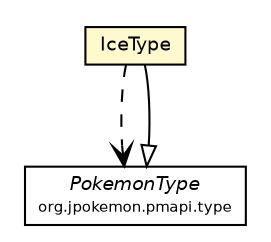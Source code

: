 #!/usr/local/bin/dot
#
# Class diagram 
# Generated by UMLGraph version 5.2 (http://www.umlgraph.org/)
#

digraph G {
	edge [fontname="Helvetica",fontsize=10,labelfontname="Helvetica",labelfontsize=10];
	node [fontname="Helvetica",fontsize=10,shape=plaintext];
	nodesep=0.25;
	ranksep=0.5;
	// org.jpokemon.pmapi.type.classic.IceType
	c1543 [label=<<table title="org.jpokemon.pmapi.type.classic.IceType" border="0" cellborder="1" cellspacing="0" cellpadding="2" port="p" bgcolor="lemonChiffon" href="./IceType.html">
		<tr><td><table border="0" cellspacing="0" cellpadding="1">
<tr><td align="center" balign="center"> IceType </td></tr>
		</table></td></tr>
		</table>>, fontname="Helvetica", fontcolor="black", fontsize=9.0];
	// org.jpokemon.pmapi.type.PokemonType
	c1554 [label=<<table title="org.jpokemon.pmapi.type.PokemonType" border="0" cellborder="1" cellspacing="0" cellpadding="2" port="p" href="../PokemonType.html">
		<tr><td><table border="0" cellspacing="0" cellpadding="1">
<tr><td align="center" balign="center"><font face="Helvetica-Oblique"> PokemonType </font></td></tr>
<tr><td align="center" balign="center"><font point-size="7.0"> org.jpokemon.pmapi.type </font></td></tr>
		</table></td></tr>
		</table>>, fontname="Helvetica", fontcolor="black", fontsize=9.0];
	//org.jpokemon.pmapi.type.classic.IceType extends org.jpokemon.pmapi.type.PokemonType
	c1554:p -> c1543:p [dir=back,arrowtail=empty];
	// org.jpokemon.pmapi.type.classic.IceType DEPEND org.jpokemon.pmapi.type.PokemonType
	c1543:p -> c1554:p [taillabel="", label="", headlabel="", fontname="Helvetica", fontcolor="black", fontsize=10.0, color="black", arrowhead=open, style=dashed];
}

